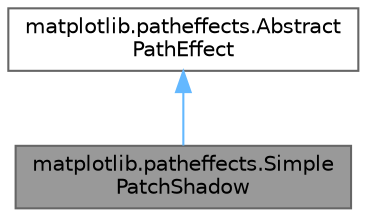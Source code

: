 digraph "matplotlib.patheffects.SimplePatchShadow"
{
 // LATEX_PDF_SIZE
  bgcolor="transparent";
  edge [fontname=Helvetica,fontsize=10,labelfontname=Helvetica,labelfontsize=10];
  node [fontname=Helvetica,fontsize=10,shape=box,height=0.2,width=0.4];
  Node1 [id="Node000001",label="matplotlib.patheffects.Simple\lPatchShadow",height=0.2,width=0.4,color="gray40", fillcolor="grey60", style="filled", fontcolor="black",tooltip=" "];
  Node2 -> Node1 [id="edge2_Node000001_Node000002",dir="back",color="steelblue1",style="solid",tooltip=" "];
  Node2 [id="Node000002",label="matplotlib.patheffects.Abstract\lPathEffect",height=0.2,width=0.4,color="gray40", fillcolor="white", style="filled",URL="$d0/d4f/classmatplotlib_1_1patheffects_1_1AbstractPathEffect.html",tooltip=" "];
}

